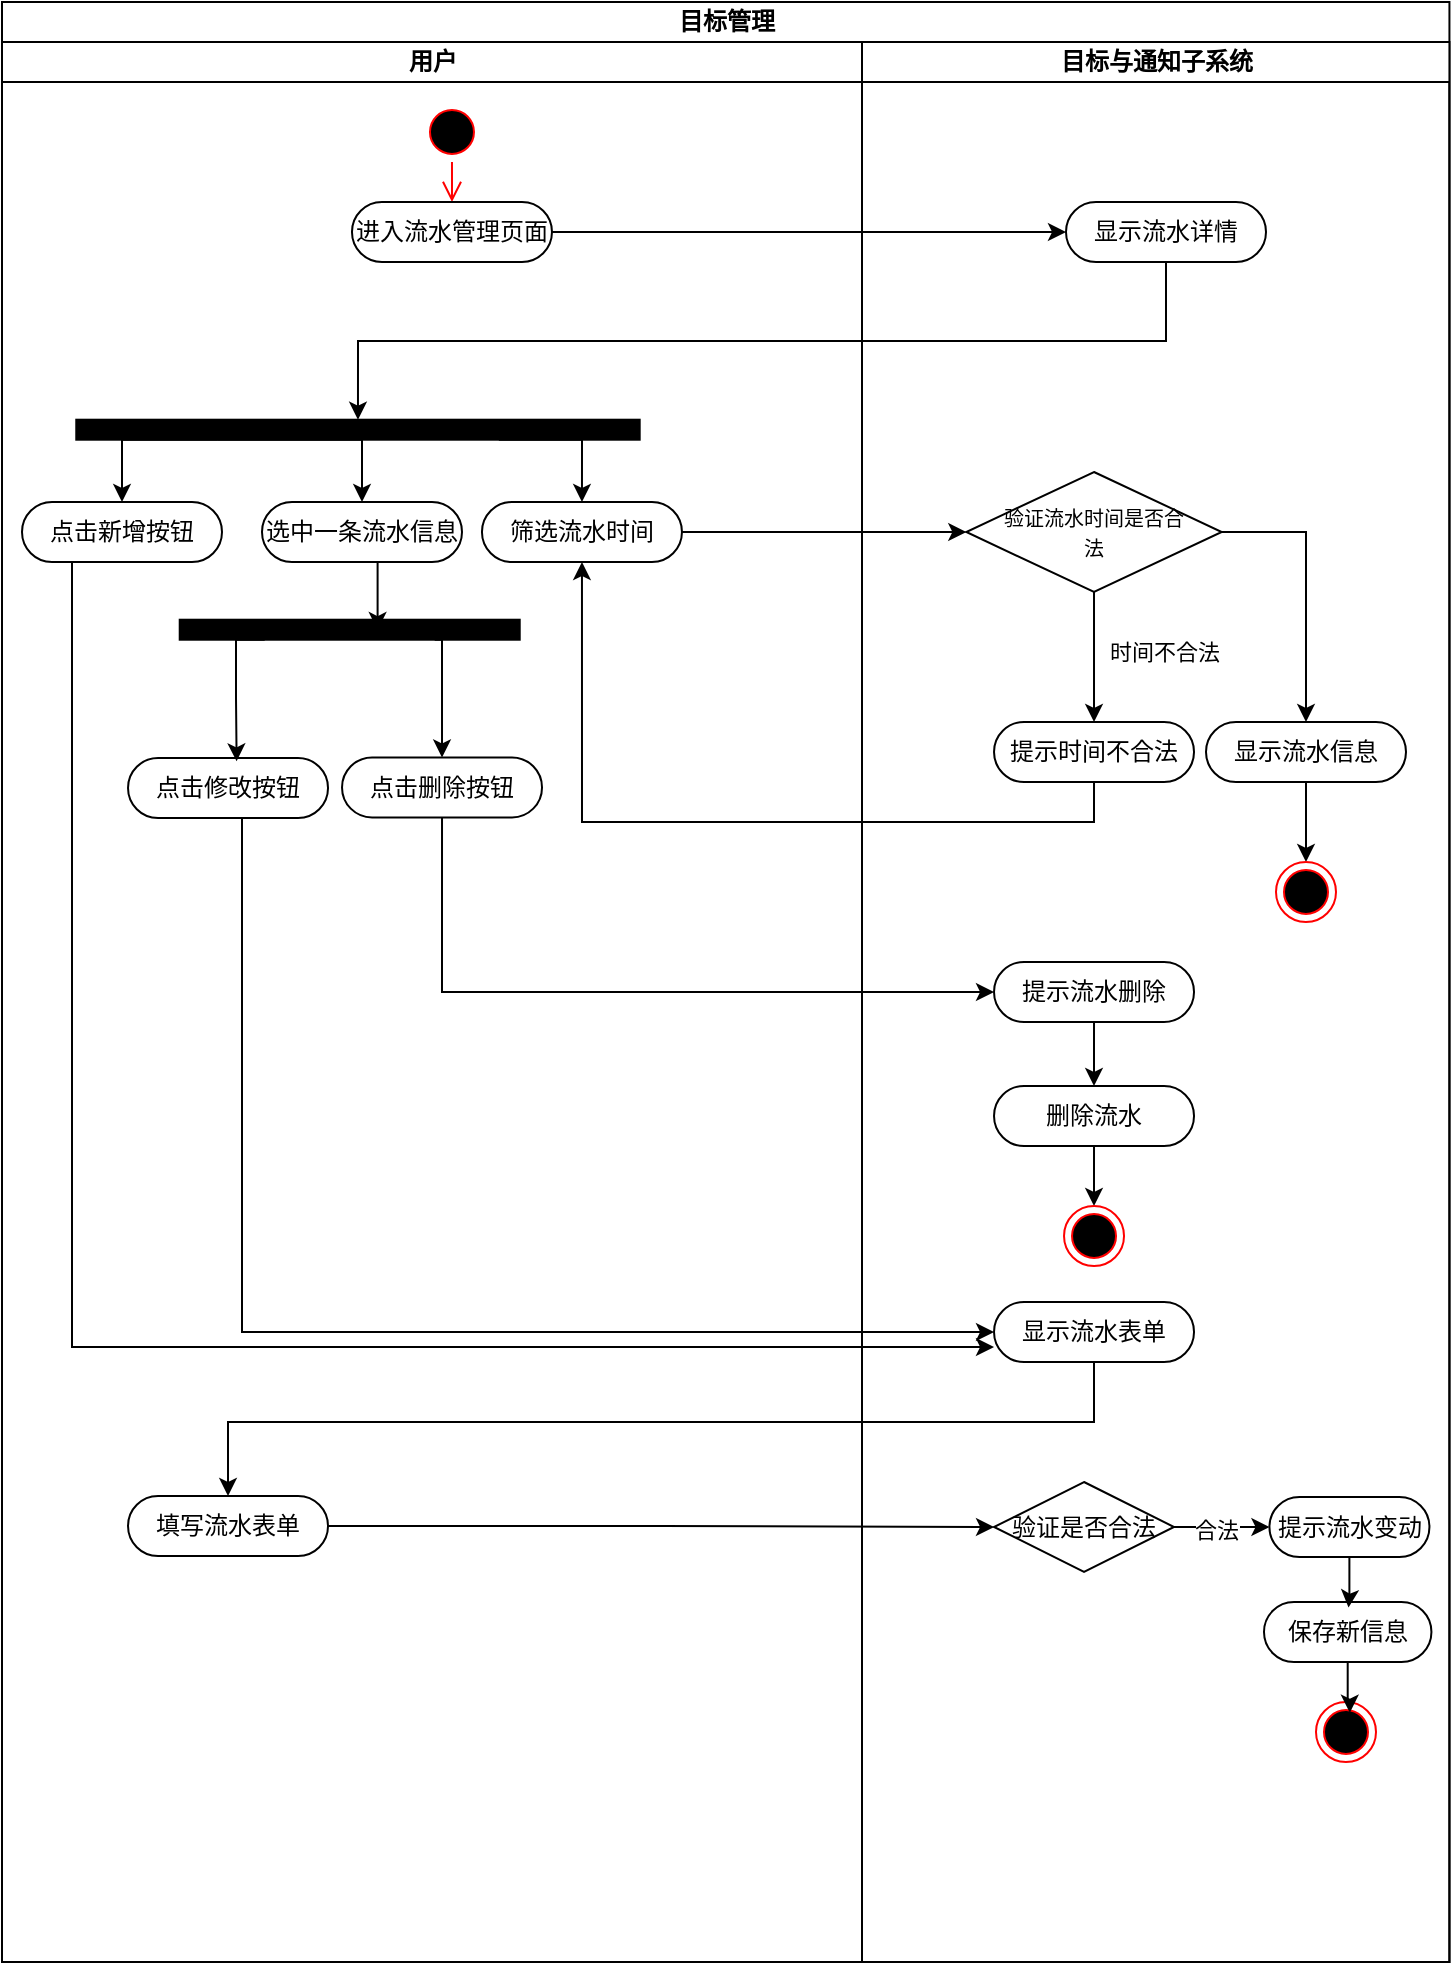 <mxfile version="22.1.18" type="github">
  <diagram id="prtHgNgQTEPvFCAcTncT" name="Page-1">
    <mxGraphModel dx="1407" dy="720" grid="1" gridSize="10" guides="1" tooltips="1" connect="1" arrows="1" fold="1" page="1" pageScale="1" pageWidth="827" pageHeight="1169" math="0" shadow="0">
      <root>
        <mxCell id="0" />
        <mxCell id="1" parent="0" />
        <mxCell id="LesqCqWZ4XYTkDxak_rp-1" value="目标管理" style="swimlane;childLayout=stackLayout;resizeParent=1;resizeParentMax=0;startSize=20;html=1;" parent="1" vertex="1">
          <mxGeometry x="140.0" y="170" width="723.72" height="980" as="geometry" />
        </mxCell>
        <mxCell id="LesqCqWZ4XYTkDxak_rp-59" style="edgeStyle=orthogonalEdgeStyle;rounded=0;orthogonalLoop=1;jettySize=auto;html=1;exitX=1;exitY=0.5;exitDx=0;exitDy=0;" parent="LesqCqWZ4XYTkDxak_rp-1" source="LesqCqWZ4XYTkDxak_rp-50" target="LesqCqWZ4XYTkDxak_rp-54" edge="1">
          <mxGeometry relative="1" as="geometry" />
        </mxCell>
        <mxCell id="LesqCqWZ4XYTkDxak_rp-61" style="edgeStyle=orthogonalEdgeStyle;rounded=0;orthogonalLoop=1;jettySize=auto;html=1;exitX=0.5;exitY=1;exitDx=0;exitDy=0;entryX=0.5;entryY=1;entryDx=0;entryDy=0;" parent="LesqCqWZ4XYTkDxak_rp-1" source="LesqCqWZ4XYTkDxak_rp-54" target="LesqCqWZ4XYTkDxak_rp-52" edge="1">
          <mxGeometry relative="1" as="geometry" />
        </mxCell>
        <mxCell id="LesqCqWZ4XYTkDxak_rp-64" style="edgeStyle=orthogonalEdgeStyle;rounded=0;orthogonalLoop=1;jettySize=auto;html=1;entryX=0;entryY=0.5;entryDx=0;entryDy=0;" parent="LesqCqWZ4XYTkDxak_rp-1" source="LesqCqWZ4XYTkDxak_rp-56" target="LesqCqWZ4XYTkDxak_rp-62" edge="1">
          <mxGeometry relative="1" as="geometry" />
        </mxCell>
        <mxCell id="LesqCqWZ4XYTkDxak_rp-2" value="用户" style="swimlane;startSize=20;html=1;" parent="LesqCqWZ4XYTkDxak_rp-1" vertex="1">
          <mxGeometry y="20" width="430" height="960" as="geometry" />
        </mxCell>
        <mxCell id="LesqCqWZ4XYTkDxak_rp-48" value="" style="ellipse;html=1;shape=startState;fillColor=#000000;strokeColor=#ff0000;" parent="LesqCqWZ4XYTkDxak_rp-2" vertex="1">
          <mxGeometry x="209.99" y="30" width="30" height="30" as="geometry" />
        </mxCell>
        <mxCell id="LesqCqWZ4XYTkDxak_rp-49" value="" style="edgeStyle=orthogonalEdgeStyle;html=1;verticalAlign=bottom;endArrow=open;endSize=8;strokeColor=#ff0000;rounded=0;" parent="LesqCqWZ4XYTkDxak_rp-2" source="LesqCqWZ4XYTkDxak_rp-48" edge="1">
          <mxGeometry relative="1" as="geometry">
            <mxPoint x="224.99" y="80" as="targetPoint" />
          </mxGeometry>
        </mxCell>
        <mxCell id="LesqCqWZ4XYTkDxak_rp-50" value="进入流水管理页面" style="rounded=1;whiteSpace=wrap;html=1;shadow=0;comic=0;labelBackgroundColor=none;strokeWidth=1;fontFamily=Verdana;fontSize=12;align=center;arcSize=50;" parent="LesqCqWZ4XYTkDxak_rp-2" vertex="1">
          <mxGeometry x="174.99" y="80" width="100" height="30" as="geometry" />
        </mxCell>
        <mxCell id="LesqCqWZ4XYTkDxak_rp-71" style="edgeStyle=orthogonalEdgeStyle;rounded=0;orthogonalLoop=1;jettySize=auto;html=1;exitX=0.25;exitY=0;exitDx=0;exitDy=0;entryX=0.5;entryY=0;entryDx=0;entryDy=0;" parent="LesqCqWZ4XYTkDxak_rp-2" source="LesqCqWZ4XYTkDxak_rp-52" target="LesqCqWZ4XYTkDxak_rp-56" edge="1">
          <mxGeometry relative="1" as="geometry">
            <Array as="points">
              <mxPoint x="290" y="199" />
            </Array>
          </mxGeometry>
        </mxCell>
        <mxCell id="LesqCqWZ4XYTkDxak_rp-81" style="edgeStyle=orthogonalEdgeStyle;rounded=0;orthogonalLoop=1;jettySize=auto;html=1;exitX=0.75;exitY=0;exitDx=0;exitDy=0;entryX=0.5;entryY=0;entryDx=0;entryDy=0;" parent="LesqCqWZ4XYTkDxak_rp-2" source="LesqCqWZ4XYTkDxak_rp-52" target="LesqCqWZ4XYTkDxak_rp-80" edge="1">
          <mxGeometry relative="1" as="geometry">
            <Array as="points">
              <mxPoint x="180" y="199" />
            </Array>
          </mxGeometry>
        </mxCell>
        <mxCell id="LesqCqWZ4XYTkDxak_rp-123" style="edgeStyle=orthogonalEdgeStyle;rounded=0;orthogonalLoop=1;jettySize=auto;html=1;exitX=0.75;exitY=0;exitDx=0;exitDy=0;entryX=0.5;entryY=0;entryDx=0;entryDy=0;" parent="LesqCqWZ4XYTkDxak_rp-2" source="LesqCqWZ4XYTkDxak_rp-52" target="LesqCqWZ4XYTkDxak_rp-122" edge="1">
          <mxGeometry relative="1" as="geometry">
            <Array as="points">
              <mxPoint x="60" y="199" />
            </Array>
          </mxGeometry>
        </mxCell>
        <mxCell id="LesqCqWZ4XYTkDxak_rp-52" value="" style="whiteSpace=wrap;html=1;rounded=0;shadow=0;comic=0;labelBackgroundColor=none;strokeWidth=1;fillColor=#000000;fontFamily=Verdana;fontSize=12;align=center;rotation=90;direction=south;" parent="LesqCqWZ4XYTkDxak_rp-2" vertex="1">
          <mxGeometry x="172.99" y="53" width="10" height="281.71" as="geometry" />
        </mxCell>
        <mxCell id="LesqCqWZ4XYTkDxak_rp-56" value="筛选流水时间" style="rounded=1;whiteSpace=wrap;html=1;shadow=0;comic=0;labelBackgroundColor=none;strokeWidth=1;fontFamily=Verdana;fontSize=12;align=center;arcSize=50;" parent="LesqCqWZ4XYTkDxak_rp-2" vertex="1">
          <mxGeometry x="239.98" y="230" width="100" height="30" as="geometry" />
        </mxCell>
        <mxCell id="LesqCqWZ4XYTkDxak_rp-80" value="选中一条流水信息" style="rounded=1;whiteSpace=wrap;html=1;shadow=0;comic=0;labelBackgroundColor=none;strokeWidth=1;fontFamily=Verdana;fontSize=12;align=center;arcSize=50;" parent="LesqCqWZ4XYTkDxak_rp-2" vertex="1">
          <mxGeometry x="130.0" y="230.0" width="100" height="30" as="geometry" />
        </mxCell>
        <mxCell id="LesqCqWZ4XYTkDxak_rp-93" style="edgeStyle=orthogonalEdgeStyle;rounded=0;orthogonalLoop=1;jettySize=auto;html=1;exitX=0.25;exitY=0;exitDx=0;exitDy=0;entryX=0.5;entryY=0;entryDx=0;entryDy=0;" parent="LesqCqWZ4XYTkDxak_rp-2" source="LesqCqWZ4XYTkDxak_rp-86" target="LesqCqWZ4XYTkDxak_rp-90" edge="1">
          <mxGeometry relative="1" as="geometry">
            <Array as="points">
              <mxPoint x="220" y="299" />
            </Array>
          </mxGeometry>
        </mxCell>
        <mxCell id="LesqCqWZ4XYTkDxak_rp-86" value="" style="whiteSpace=wrap;html=1;rounded=0;shadow=0;comic=0;labelBackgroundColor=none;strokeWidth=1;fillColor=#000000;fontFamily=Verdana;fontSize=12;align=center;rotation=90;direction=south;" parent="LesqCqWZ4XYTkDxak_rp-2" vertex="1">
          <mxGeometry x="168.86" y="208.86" width="10" height="170" as="geometry" />
        </mxCell>
        <mxCell id="LesqCqWZ4XYTkDxak_rp-88" style="edgeStyle=orthogonalEdgeStyle;rounded=0;orthogonalLoop=1;jettySize=auto;html=1;exitX=0.5;exitY=1;exitDx=0;exitDy=0;entryX=0.418;entryY=0.481;entryDx=0;entryDy=0;entryPerimeter=0;" parent="LesqCqWZ4XYTkDxak_rp-2" source="LesqCqWZ4XYTkDxak_rp-80" target="LesqCqWZ4XYTkDxak_rp-86" edge="1">
          <mxGeometry relative="1" as="geometry" />
        </mxCell>
        <mxCell id="LesqCqWZ4XYTkDxak_rp-90" value="点击删除按钮" style="rounded=1;whiteSpace=wrap;html=1;shadow=0;comic=0;labelBackgroundColor=none;strokeWidth=1;fontFamily=Verdana;fontSize=12;align=center;arcSize=50;" parent="LesqCqWZ4XYTkDxak_rp-2" vertex="1">
          <mxGeometry x="170.01" y="357.71" width="100" height="30" as="geometry" />
        </mxCell>
        <mxCell id="LesqCqWZ4XYTkDxak_rp-91" value="点击修改按钮" style="rounded=1;whiteSpace=wrap;html=1;shadow=0;comic=0;labelBackgroundColor=none;strokeWidth=1;fontFamily=Verdana;fontSize=12;align=center;arcSize=50;" parent="LesqCqWZ4XYTkDxak_rp-2" vertex="1">
          <mxGeometry x="63.01" y="358.0" width="100" height="30" as="geometry" />
        </mxCell>
        <mxCell id="LesqCqWZ4XYTkDxak_rp-102" value="填写流水表单" style="rounded=1;whiteSpace=wrap;html=1;shadow=0;comic=0;labelBackgroundColor=none;strokeWidth=1;fontFamily=Verdana;fontSize=12;align=center;arcSize=50;" parent="LesqCqWZ4XYTkDxak_rp-2" vertex="1">
          <mxGeometry x="63.01" y="727" width="100" height="30" as="geometry" />
        </mxCell>
        <mxCell id="LesqCqWZ4XYTkDxak_rp-122" value="点击新增按钮" style="rounded=1;whiteSpace=wrap;html=1;shadow=0;comic=0;labelBackgroundColor=none;strokeWidth=1;fontFamily=Verdana;fontSize=12;align=center;arcSize=50;" parent="LesqCqWZ4XYTkDxak_rp-2" vertex="1">
          <mxGeometry x="10.0" y="230.0" width="100" height="30" as="geometry" />
        </mxCell>
        <mxCell id="LesqCqWZ4XYTkDxak_rp-124" style="edgeStyle=orthogonalEdgeStyle;rounded=0;orthogonalLoop=1;jettySize=auto;html=1;exitX=0.75;exitY=0;exitDx=0;exitDy=0;entryX=0.543;entryY=0.056;entryDx=0;entryDy=0;entryPerimeter=0;" parent="LesqCqWZ4XYTkDxak_rp-2" source="LesqCqWZ4XYTkDxak_rp-86" target="LesqCqWZ4XYTkDxak_rp-91" edge="1">
          <mxGeometry relative="1" as="geometry">
            <Array as="points">
              <mxPoint x="117" y="299" />
              <mxPoint x="117" y="328" />
              <mxPoint x="117" y="328" />
            </Array>
          </mxGeometry>
        </mxCell>
        <mxCell id="LesqCqWZ4XYTkDxak_rp-3" value="目标与通知子系统" style="swimlane;startSize=20;html=1;" parent="LesqCqWZ4XYTkDxak_rp-1" vertex="1">
          <mxGeometry x="430" y="20" width="293.72" height="960" as="geometry" />
        </mxCell>
        <mxCell id="LesqCqWZ4XYTkDxak_rp-54" value="显示流水详情" style="rounded=1;whiteSpace=wrap;html=1;shadow=0;comic=0;labelBackgroundColor=none;strokeWidth=1;fontFamily=Verdana;fontSize=12;align=center;arcSize=50;" parent="LesqCqWZ4XYTkDxak_rp-3" vertex="1">
          <mxGeometry x="102.0" y="80" width="100" height="30" as="geometry" />
        </mxCell>
        <mxCell id="LesqCqWZ4XYTkDxak_rp-69" style="edgeStyle=orthogonalEdgeStyle;rounded=0;orthogonalLoop=1;jettySize=auto;html=1;exitX=1;exitY=0.5;exitDx=0;exitDy=0;entryX=0.5;entryY=0;entryDx=0;entryDy=0;" parent="LesqCqWZ4XYTkDxak_rp-3" source="LesqCqWZ4XYTkDxak_rp-62" target="LesqCqWZ4XYTkDxak_rp-65" edge="1">
          <mxGeometry relative="1" as="geometry" />
        </mxCell>
        <mxCell id="LesqCqWZ4XYTkDxak_rp-83" style="edgeStyle=orthogonalEdgeStyle;rounded=0;orthogonalLoop=1;jettySize=auto;html=1;exitX=0.5;exitY=1;exitDx=0;exitDy=0;entryX=0.5;entryY=0;entryDx=0;entryDy=0;" parent="LesqCqWZ4XYTkDxak_rp-3" source="LesqCqWZ4XYTkDxak_rp-62" target="LesqCqWZ4XYTkDxak_rp-74" edge="1">
          <mxGeometry relative="1" as="geometry" />
        </mxCell>
        <mxCell id="LesqCqWZ4XYTkDxak_rp-62" value="&lt;font style=&quot;font-size: 10px;&quot;&gt;验证流水时间是否合&lt;br&gt;法&lt;/font&gt;" style="rhombus;whiteSpace=wrap;html=1;" parent="LesqCqWZ4XYTkDxak_rp-3" vertex="1">
          <mxGeometry x="52.15" y="215" width="127.71" height="60" as="geometry" />
        </mxCell>
        <mxCell id="LesqCqWZ4XYTkDxak_rp-73" style="edgeStyle=orthogonalEdgeStyle;rounded=0;orthogonalLoop=1;jettySize=auto;html=1;" parent="LesqCqWZ4XYTkDxak_rp-3" source="LesqCqWZ4XYTkDxak_rp-65" target="LesqCqWZ4XYTkDxak_rp-72" edge="1">
          <mxGeometry relative="1" as="geometry" />
        </mxCell>
        <mxCell id="LesqCqWZ4XYTkDxak_rp-65" value="显示流水信息" style="rounded=1;whiteSpace=wrap;html=1;shadow=0;comic=0;labelBackgroundColor=none;strokeWidth=1;fontFamily=Verdana;fontSize=12;align=center;arcSize=50;" parent="LesqCqWZ4XYTkDxak_rp-3" vertex="1">
          <mxGeometry x="172.0" y="340" width="100" height="30" as="geometry" />
        </mxCell>
        <mxCell id="LesqCqWZ4XYTkDxak_rp-72" value="" style="ellipse;html=1;shape=endState;fillColor=#000000;strokeColor=#ff0000;" parent="LesqCqWZ4XYTkDxak_rp-3" vertex="1">
          <mxGeometry x="207.0" y="410" width="30" height="30" as="geometry" />
        </mxCell>
        <mxCell id="LesqCqWZ4XYTkDxak_rp-74" value="提示时间不合法" style="rounded=1;whiteSpace=wrap;html=1;shadow=0;comic=0;labelBackgroundColor=none;strokeWidth=1;fontFamily=Verdana;fontSize=12;align=center;arcSize=50;" parent="LesqCqWZ4XYTkDxak_rp-3" vertex="1">
          <mxGeometry x="66.01" y="340" width="100" height="30" as="geometry" />
        </mxCell>
        <mxCell id="LesqCqWZ4XYTkDxak_rp-76" value="时间不合法" style="edgeLabel;html=1;align=center;verticalAlign=middle;resizable=0;points=[];" parent="LesqCqWZ4XYTkDxak_rp-3" connectable="0" vertex="1">
          <mxGeometry x="102.003" y="310.001" as="geometry">
            <mxPoint x="49" y="-5" as="offset" />
          </mxGeometry>
        </mxCell>
        <mxCell id="LesqCqWZ4XYTkDxak_rp-97" style="edgeStyle=orthogonalEdgeStyle;rounded=0;orthogonalLoop=1;jettySize=auto;html=1;exitX=0.5;exitY=1;exitDx=0;exitDy=0;" parent="LesqCqWZ4XYTkDxak_rp-3" source="LesqCqWZ4XYTkDxak_rp-94" target="LesqCqWZ4XYTkDxak_rp-96" edge="1">
          <mxGeometry relative="1" as="geometry" />
        </mxCell>
        <mxCell id="LesqCqWZ4XYTkDxak_rp-94" value="提示流水删除" style="rounded=1;whiteSpace=wrap;html=1;shadow=0;comic=0;labelBackgroundColor=none;strokeWidth=1;fontFamily=Verdana;fontSize=12;align=center;arcSize=50;" parent="LesqCqWZ4XYTkDxak_rp-3" vertex="1">
          <mxGeometry x="66.01" y="460" width="100" height="30" as="geometry" />
        </mxCell>
        <mxCell id="LesqCqWZ4XYTkDxak_rp-99" style="edgeStyle=orthogonalEdgeStyle;rounded=0;orthogonalLoop=1;jettySize=auto;html=1;exitX=0.5;exitY=1;exitDx=0;exitDy=0;" parent="LesqCqWZ4XYTkDxak_rp-3" source="LesqCqWZ4XYTkDxak_rp-96" target="LesqCqWZ4XYTkDxak_rp-98" edge="1">
          <mxGeometry relative="1" as="geometry" />
        </mxCell>
        <mxCell id="LesqCqWZ4XYTkDxak_rp-96" value="删除流水" style="rounded=1;whiteSpace=wrap;html=1;shadow=0;comic=0;labelBackgroundColor=none;strokeWidth=1;fontFamily=Verdana;fontSize=12;align=center;arcSize=50;" parent="LesqCqWZ4XYTkDxak_rp-3" vertex="1">
          <mxGeometry x="66.01" y="522" width="100" height="30" as="geometry" />
        </mxCell>
        <mxCell id="LesqCqWZ4XYTkDxak_rp-98" value="" style="ellipse;html=1;shape=endState;fillColor=#000000;strokeColor=#ff0000;" parent="LesqCqWZ4XYTkDxak_rp-3" vertex="1">
          <mxGeometry x="101.01" y="582" width="30" height="30" as="geometry" />
        </mxCell>
        <mxCell id="LesqCqWZ4XYTkDxak_rp-100" value="显示流水表单" style="rounded=1;whiteSpace=wrap;html=1;shadow=0;comic=0;labelBackgroundColor=none;strokeWidth=1;fontFamily=Verdana;fontSize=12;align=center;arcSize=50;" parent="LesqCqWZ4XYTkDxak_rp-3" vertex="1">
          <mxGeometry x="66.01" y="630" width="100" height="30" as="geometry" />
        </mxCell>
        <mxCell id="LesqCqWZ4XYTkDxak_rp-109" value="验证是否合法" style="rhombus;whiteSpace=wrap;html=1;" parent="LesqCqWZ4XYTkDxak_rp-3" vertex="1">
          <mxGeometry x="66.01" y="720" width="90" height="45" as="geometry" />
        </mxCell>
        <mxCell id="LesqCqWZ4XYTkDxak_rp-110" value="提示流水变动" style="rounded=1;whiteSpace=wrap;html=1;shadow=0;comic=0;labelBackgroundColor=none;strokeWidth=1;fontFamily=Verdana;fontSize=12;align=center;arcSize=50;" parent="LesqCqWZ4XYTkDxak_rp-3" vertex="1">
          <mxGeometry x="203.72" y="727.5" width="80" height="30" as="geometry" />
        </mxCell>
        <mxCell id="LesqCqWZ4XYTkDxak_rp-111" style="edgeStyle=orthogonalEdgeStyle;rounded=0;orthogonalLoop=1;jettySize=auto;html=1;entryX=0;entryY=0.5;entryDx=0;entryDy=0;exitX=1;exitY=0.5;exitDx=0;exitDy=0;" parent="LesqCqWZ4XYTkDxak_rp-3" source="LesqCqWZ4XYTkDxak_rp-109" target="LesqCqWZ4XYTkDxak_rp-110" edge="1">
          <mxGeometry relative="1" as="geometry">
            <mxPoint x="370.72" y="741.849" as="targetPoint" />
            <mxPoint x="323.72" y="742.5" as="sourcePoint" />
          </mxGeometry>
        </mxCell>
        <mxCell id="LesqCqWZ4XYTkDxak_rp-112" value="合法" style="edgeLabel;html=1;align=center;verticalAlign=middle;resizable=0;points=[];" parent="LesqCqWZ4XYTkDxak_rp-111" vertex="1" connectable="0">
          <mxGeometry x="-0.15" y="-1" relative="1" as="geometry">
            <mxPoint as="offset" />
          </mxGeometry>
        </mxCell>
        <mxCell id="LesqCqWZ4XYTkDxak_rp-118" value="保存新信息" style="rounded=1;whiteSpace=wrap;html=1;shadow=0;comic=0;labelBackgroundColor=none;strokeWidth=1;fontFamily=Verdana;fontSize=12;align=center;arcSize=50;" parent="LesqCqWZ4XYTkDxak_rp-3" vertex="1">
          <mxGeometry x="201" y="780" width="83.72" height="30" as="geometry" />
        </mxCell>
        <mxCell id="LesqCqWZ4XYTkDxak_rp-119" style="edgeStyle=orthogonalEdgeStyle;rounded=0;orthogonalLoop=1;jettySize=auto;html=1;entryX=0.505;entryY=0.093;entryDx=0;entryDy=0;entryPerimeter=0;" parent="LesqCqWZ4XYTkDxak_rp-3" source="LesqCqWZ4XYTkDxak_rp-110" target="LesqCqWZ4XYTkDxak_rp-118" edge="1">
          <mxGeometry relative="1" as="geometry" />
        </mxCell>
        <mxCell id="LesqCqWZ4XYTkDxak_rp-120" value="" style="ellipse;html=1;shape=endState;fillColor=#000000;strokeColor=#ff0000;" parent="LesqCqWZ4XYTkDxak_rp-3" vertex="1">
          <mxGeometry x="227.0" y="830" width="30" height="30" as="geometry" />
        </mxCell>
        <mxCell id="LesqCqWZ4XYTkDxak_rp-121" style="edgeStyle=orthogonalEdgeStyle;rounded=0;orthogonalLoop=1;jettySize=auto;html=1;entryX=0.564;entryY=0.179;entryDx=0;entryDy=0;entryPerimeter=0;" parent="LesqCqWZ4XYTkDxak_rp-3" source="LesqCqWZ4XYTkDxak_rp-118" target="LesqCqWZ4XYTkDxak_rp-120" edge="1">
          <mxGeometry relative="1" as="geometry" />
        </mxCell>
        <mxCell id="LesqCqWZ4XYTkDxak_rp-84" style="edgeStyle=orthogonalEdgeStyle;rounded=0;orthogonalLoop=1;jettySize=auto;html=1;exitX=0.5;exitY=1;exitDx=0;exitDy=0;entryX=0.5;entryY=1;entryDx=0;entryDy=0;" parent="LesqCqWZ4XYTkDxak_rp-1" source="LesqCqWZ4XYTkDxak_rp-74" target="LesqCqWZ4XYTkDxak_rp-56" edge="1">
          <mxGeometry relative="1" as="geometry" />
        </mxCell>
        <mxCell id="LesqCqWZ4XYTkDxak_rp-95" style="edgeStyle=orthogonalEdgeStyle;rounded=0;orthogonalLoop=1;jettySize=auto;html=1;exitX=0.5;exitY=1;exitDx=0;exitDy=0;entryX=0;entryY=0.5;entryDx=0;entryDy=0;" parent="LesqCqWZ4XYTkDxak_rp-1" source="LesqCqWZ4XYTkDxak_rp-90" target="LesqCqWZ4XYTkDxak_rp-94" edge="1">
          <mxGeometry relative="1" as="geometry" />
        </mxCell>
        <mxCell id="LesqCqWZ4XYTkDxak_rp-103" style="edgeStyle=orthogonalEdgeStyle;rounded=0;orthogonalLoop=1;jettySize=auto;html=1;entryX=0.5;entryY=0;entryDx=0;entryDy=0;" parent="LesqCqWZ4XYTkDxak_rp-1" source="LesqCqWZ4XYTkDxak_rp-100" target="LesqCqWZ4XYTkDxak_rp-102" edge="1">
          <mxGeometry relative="1" as="geometry">
            <Array as="points">
              <mxPoint x="546" y="710" />
              <mxPoint x="113" y="710" />
            </Array>
          </mxGeometry>
        </mxCell>
        <mxCell id="LesqCqWZ4XYTkDxak_rp-113" style="edgeStyle=orthogonalEdgeStyle;rounded=0;orthogonalLoop=1;jettySize=auto;html=1;entryX=0;entryY=0.5;entryDx=0;entryDy=0;" parent="LesqCqWZ4XYTkDxak_rp-1" source="LesqCqWZ4XYTkDxak_rp-102" target="LesqCqWZ4XYTkDxak_rp-109" edge="1">
          <mxGeometry relative="1" as="geometry" />
        </mxCell>
        <mxCell id="LesqCqWZ4XYTkDxak_rp-126" style="edgeStyle=orthogonalEdgeStyle;rounded=0;orthogonalLoop=1;jettySize=auto;html=1;entryX=0;entryY=0.5;entryDx=0;entryDy=0;" parent="LesqCqWZ4XYTkDxak_rp-1" source="LesqCqWZ4XYTkDxak_rp-91" target="LesqCqWZ4XYTkDxak_rp-100" edge="1">
          <mxGeometry relative="1" as="geometry">
            <Array as="points">
              <mxPoint x="120" y="665" />
            </Array>
          </mxGeometry>
        </mxCell>
        <mxCell id="LesqCqWZ4XYTkDxak_rp-127" style="edgeStyle=orthogonalEdgeStyle;rounded=0;orthogonalLoop=1;jettySize=auto;html=1;exitX=0.25;exitY=1;exitDx=0;exitDy=0;entryX=0;entryY=0.75;entryDx=0;entryDy=0;" parent="LesqCqWZ4XYTkDxak_rp-1" source="LesqCqWZ4XYTkDxak_rp-122" target="LesqCqWZ4XYTkDxak_rp-100" edge="1">
          <mxGeometry relative="1" as="geometry" />
        </mxCell>
      </root>
    </mxGraphModel>
  </diagram>
</mxfile>
